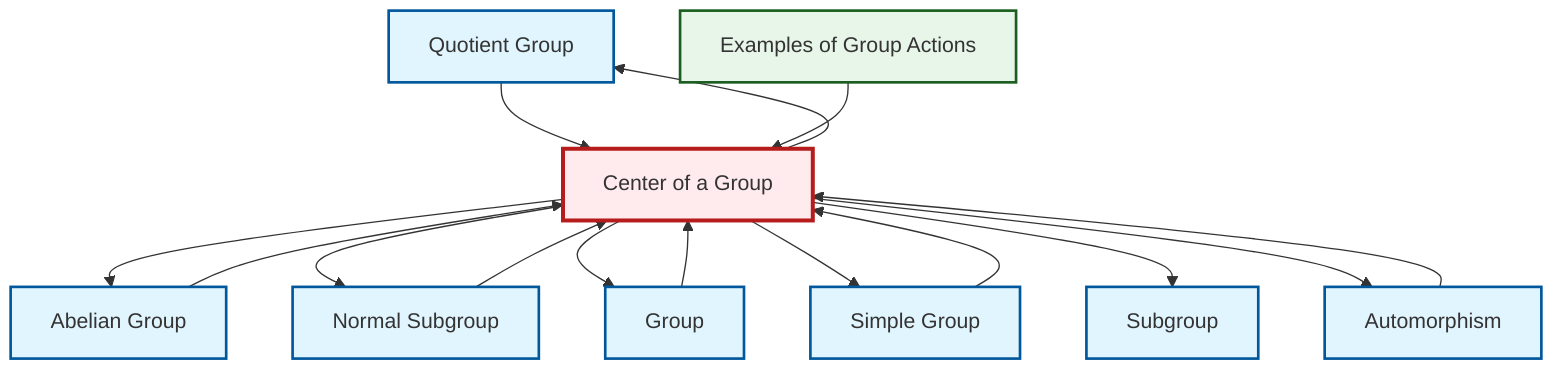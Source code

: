 graph TD
    classDef definition fill:#e1f5fe,stroke:#01579b,stroke-width:2px
    classDef theorem fill:#f3e5f5,stroke:#4a148c,stroke-width:2px
    classDef axiom fill:#fff3e0,stroke:#e65100,stroke-width:2px
    classDef example fill:#e8f5e9,stroke:#1b5e20,stroke-width:2px
    classDef current fill:#ffebee,stroke:#b71c1c,stroke-width:3px
    def-quotient-group["Quotient Group"]:::definition
    def-center-of-group["Center of a Group"]:::definition
    def-normal-subgroup["Normal Subgroup"]:::definition
    def-abelian-group["Abelian Group"]:::definition
    def-simple-group["Simple Group"]:::definition
    ex-group-action-examples["Examples of Group Actions"]:::example
    def-group["Group"]:::definition
    def-subgroup["Subgroup"]:::definition
    def-automorphism["Automorphism"]:::definition
    def-abelian-group --> def-center-of-group
    def-simple-group --> def-center-of-group
    def-center-of-group --> def-abelian-group
    def-quotient-group --> def-center-of-group
    def-center-of-group --> def-normal-subgroup
    def-group --> def-center-of-group
    def-center-of-group --> def-group
    def-center-of-group --> def-simple-group
    def-normal-subgroup --> def-center-of-group
    def-automorphism --> def-center-of-group
    ex-group-action-examples --> def-center-of-group
    def-center-of-group --> def-subgroup
    def-center-of-group --> def-automorphism
    def-center-of-group --> def-quotient-group
    class def-center-of-group current